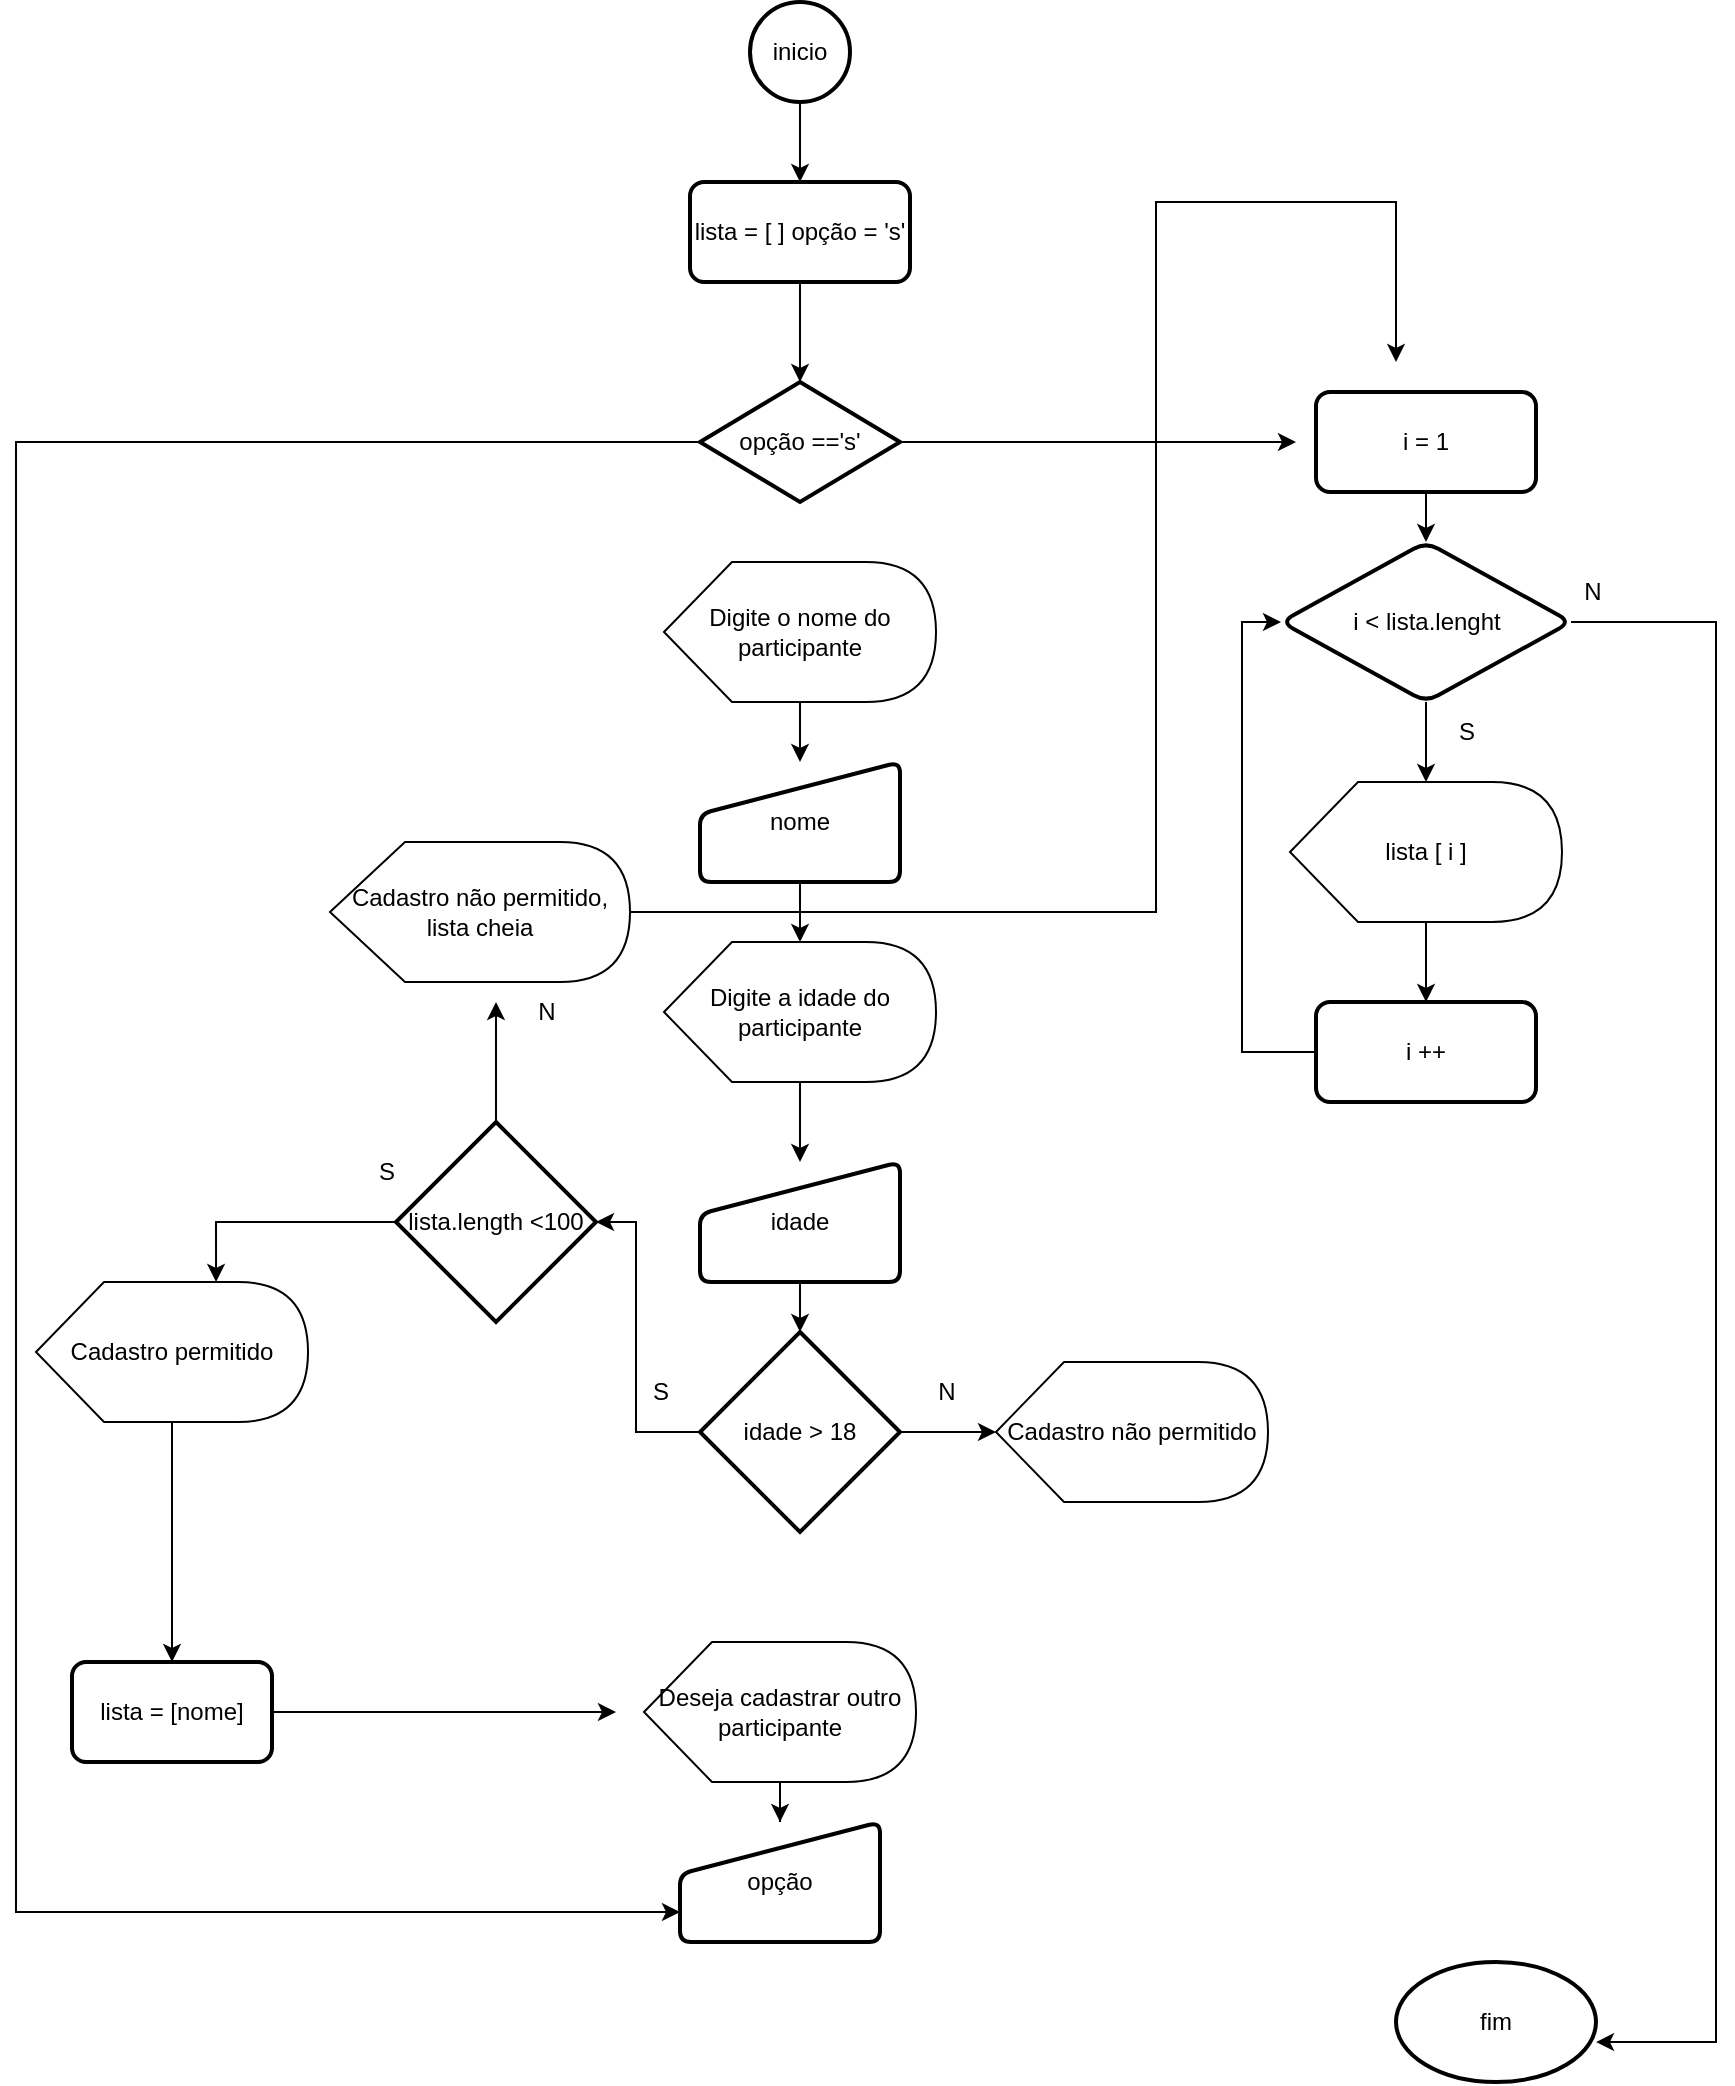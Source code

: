 <mxfile version="20.0.3" type="github">
  <diagram id="2Jx3fAtqAdPRRu3jmr1K" name="Page-1">
    <mxGraphModel dx="1038" dy="564" grid="1" gridSize="10" guides="1" tooltips="1" connect="1" arrows="1" fold="1" page="1" pageScale="1" pageWidth="1169" pageHeight="1654" math="0" shadow="0">
      <root>
        <mxCell id="0" />
        <mxCell id="1" parent="0" />
        <mxCell id="EI_LwdPaL2pC1cd1ccbz-3" value="" style="edgeStyle=orthogonalEdgeStyle;rounded=0;orthogonalLoop=1;jettySize=auto;html=1;" parent="1" source="EI_LwdPaL2pC1cd1ccbz-1" target="EI_LwdPaL2pC1cd1ccbz-2" edge="1">
          <mxGeometry relative="1" as="geometry" />
        </mxCell>
        <mxCell id="EI_LwdPaL2pC1cd1ccbz-1" value="Digite o nome do participante" style="shape=display;whiteSpace=wrap;html=1;" parent="1" vertex="1">
          <mxGeometry x="504" y="300" width="136" height="70" as="geometry" />
        </mxCell>
        <mxCell id="EI_LwdPaL2pC1cd1ccbz-6" value="" style="edgeStyle=orthogonalEdgeStyle;rounded=0;orthogonalLoop=1;jettySize=auto;html=1;" parent="1" source="EI_LwdPaL2pC1cd1ccbz-2" target="EI_LwdPaL2pC1cd1ccbz-4" edge="1">
          <mxGeometry relative="1" as="geometry" />
        </mxCell>
        <mxCell id="EI_LwdPaL2pC1cd1ccbz-2" value="nome" style="html=1;strokeWidth=2;shape=manualInput;whiteSpace=wrap;rounded=1;size=26;arcSize=11;" parent="1" vertex="1">
          <mxGeometry x="522" y="400" width="100" height="60" as="geometry" />
        </mxCell>
        <mxCell id="EI_LwdPaL2pC1cd1ccbz-8" value="" style="edgeStyle=orthogonalEdgeStyle;rounded=0;orthogonalLoop=1;jettySize=auto;html=1;" parent="1" source="EI_LwdPaL2pC1cd1ccbz-4" target="EI_LwdPaL2pC1cd1ccbz-7" edge="1">
          <mxGeometry relative="1" as="geometry" />
        </mxCell>
        <mxCell id="EI_LwdPaL2pC1cd1ccbz-4" value="Digite a idade do participante" style="shape=display;whiteSpace=wrap;html=1;" parent="1" vertex="1">
          <mxGeometry x="504" y="490" width="136" height="70" as="geometry" />
        </mxCell>
        <mxCell id="EI_LwdPaL2pC1cd1ccbz-10" value="" style="edgeStyle=orthogonalEdgeStyle;rounded=0;orthogonalLoop=1;jettySize=auto;html=1;" parent="1" source="EI_LwdPaL2pC1cd1ccbz-7" target="EI_LwdPaL2pC1cd1ccbz-9" edge="1">
          <mxGeometry relative="1" as="geometry" />
        </mxCell>
        <mxCell id="EI_LwdPaL2pC1cd1ccbz-7" value="idade" style="html=1;strokeWidth=2;shape=manualInput;whiteSpace=wrap;rounded=1;size=26;arcSize=11;" parent="1" vertex="1">
          <mxGeometry x="522" y="600" width="100" height="60" as="geometry" />
        </mxCell>
        <mxCell id="EI_LwdPaL2pC1cd1ccbz-12" value="" style="edgeStyle=orthogonalEdgeStyle;rounded=0;orthogonalLoop=1;jettySize=auto;html=1;entryX=1;entryY=0.5;entryDx=0;entryDy=0;entryPerimeter=0;" parent="1" source="EI_LwdPaL2pC1cd1ccbz-9" target="EI_LwdPaL2pC1cd1ccbz-20" edge="1">
          <mxGeometry relative="1" as="geometry">
            <mxPoint x="480" y="660" as="targetPoint" />
            <Array as="points">
              <mxPoint x="490" y="735" />
              <mxPoint x="490" y="630" />
            </Array>
          </mxGeometry>
        </mxCell>
        <mxCell id="EI_LwdPaL2pC1cd1ccbz-14" value="" style="edgeStyle=orthogonalEdgeStyle;rounded=0;orthogonalLoop=1;jettySize=auto;html=1;" parent="1" source="EI_LwdPaL2pC1cd1ccbz-9" target="EI_LwdPaL2pC1cd1ccbz-13" edge="1">
          <mxGeometry relative="1" as="geometry" />
        </mxCell>
        <mxCell id="EI_LwdPaL2pC1cd1ccbz-9" value="idade &amp;gt; 18" style="strokeWidth=2;html=1;shape=mxgraph.flowchart.decision;whiteSpace=wrap;" parent="1" vertex="1">
          <mxGeometry x="522" y="685" width="100" height="100" as="geometry" />
        </mxCell>
        <mxCell id="EI_LwdPaL2pC1cd1ccbz-29" value="" style="edgeStyle=orthogonalEdgeStyle;rounded=0;orthogonalLoop=1;jettySize=auto;html=1;" parent="1" source="EI_LwdPaL2pC1cd1ccbz-11" target="EI_LwdPaL2pC1cd1ccbz-28" edge="1">
          <mxGeometry relative="1" as="geometry" />
        </mxCell>
        <mxCell id="EI_LwdPaL2pC1cd1ccbz-11" value="Cadastro permitido" style="shape=display;whiteSpace=wrap;html=1;" parent="1" vertex="1">
          <mxGeometry x="190" y="660" width="136" height="70" as="geometry" />
        </mxCell>
        <mxCell id="EI_LwdPaL2pC1cd1ccbz-13" value="Cadastro não permitido" style="shape=display;whiteSpace=wrap;html=1;" parent="1" vertex="1">
          <mxGeometry x="670" y="700" width="136" height="70" as="geometry" />
        </mxCell>
        <mxCell id="EI_LwdPaL2pC1cd1ccbz-16" value="S" style="text;html=1;resizable=0;autosize=1;align=center;verticalAlign=middle;points=[];fillColor=none;strokeColor=none;rounded=0;" parent="1" vertex="1">
          <mxGeometry x="487" y="700" width="30" height="30" as="geometry" />
        </mxCell>
        <mxCell id="EI_LwdPaL2pC1cd1ccbz-17" value="N" style="text;html=1;resizable=0;autosize=1;align=center;verticalAlign=middle;points=[];fillColor=none;strokeColor=none;rounded=0;" parent="1" vertex="1">
          <mxGeometry x="630" y="700" width="30" height="30" as="geometry" />
        </mxCell>
        <mxCell id="EI_LwdPaL2pC1cd1ccbz-31" value="" style="edgeStyle=orthogonalEdgeStyle;rounded=0;orthogonalLoop=1;jettySize=auto;html=1;" parent="1" source="EI_LwdPaL2pC1cd1ccbz-18" target="EI_LwdPaL2pC1cd1ccbz-19" edge="1">
          <mxGeometry relative="1" as="geometry" />
        </mxCell>
        <mxCell id="EI_LwdPaL2pC1cd1ccbz-18" value="inicio" style="strokeWidth=2;html=1;shape=mxgraph.flowchart.start_2;whiteSpace=wrap;" parent="1" vertex="1">
          <mxGeometry x="547" y="20" width="50" height="50" as="geometry" />
        </mxCell>
        <mxCell id="EI_LwdPaL2pC1cd1ccbz-32" value="" style="edgeStyle=orthogonalEdgeStyle;rounded=0;orthogonalLoop=1;jettySize=auto;html=1;" parent="1" source="EI_LwdPaL2pC1cd1ccbz-19" edge="1">
          <mxGeometry relative="1" as="geometry">
            <mxPoint x="572" y="210" as="targetPoint" />
          </mxGeometry>
        </mxCell>
        <mxCell id="EI_LwdPaL2pC1cd1ccbz-19" value="&lt;div&gt;lista = [ ] opção = &#39;s&#39;&lt;br&gt;&lt;/div&gt;" style="rounded=1;whiteSpace=wrap;html=1;absoluteArcSize=1;arcSize=14;strokeWidth=2;" parent="1" vertex="1">
          <mxGeometry x="517" y="110" width="110" height="50" as="geometry" />
        </mxCell>
        <mxCell id="EI_LwdPaL2pC1cd1ccbz-23" value="" style="edgeStyle=orthogonalEdgeStyle;rounded=0;orthogonalLoop=1;jettySize=auto;html=1;entryX=0.662;entryY=0;entryDx=0;entryDy=0;entryPerimeter=0;" parent="1" source="EI_LwdPaL2pC1cd1ccbz-20" target="EI_LwdPaL2pC1cd1ccbz-11" edge="1">
          <mxGeometry relative="1" as="geometry" />
        </mxCell>
        <mxCell id="EI_LwdPaL2pC1cd1ccbz-42" style="edgeStyle=orthogonalEdgeStyle;rounded=0;orthogonalLoop=1;jettySize=auto;html=1;" parent="1" source="EI_LwdPaL2pC1cd1ccbz-20" edge="1">
          <mxGeometry relative="1" as="geometry">
            <mxPoint x="420" y="520" as="targetPoint" />
          </mxGeometry>
        </mxCell>
        <mxCell id="EI_LwdPaL2pC1cd1ccbz-20" value="lista.length &amp;lt;100" style="strokeWidth=2;html=1;shape=mxgraph.flowchart.decision;whiteSpace=wrap;" parent="1" vertex="1">
          <mxGeometry x="370" y="580" width="100" height="100" as="geometry" />
        </mxCell>
        <mxCell id="EI_LwdPaL2pC1cd1ccbz-22" value="S" style="text;html=1;resizable=0;autosize=1;align=center;verticalAlign=middle;points=[];fillColor=none;strokeColor=none;rounded=0;" parent="1" vertex="1">
          <mxGeometry x="350" y="590" width="30" height="30" as="geometry" />
        </mxCell>
        <mxCell id="EI_LwdPaL2pC1cd1ccbz-43" style="edgeStyle=orthogonalEdgeStyle;rounded=0;orthogonalLoop=1;jettySize=auto;html=1;" parent="1" source="EI_LwdPaL2pC1cd1ccbz-24" edge="1">
          <mxGeometry relative="1" as="geometry">
            <mxPoint x="870" y="200" as="targetPoint" />
            <Array as="points">
              <mxPoint x="750" y="475" />
              <mxPoint x="750" y="120" />
              <mxPoint x="870" y="120" />
            </Array>
          </mxGeometry>
        </mxCell>
        <mxCell id="EI_LwdPaL2pC1cd1ccbz-24" value="Cadastro não permitido, lista cheia" style="shape=display;whiteSpace=wrap;html=1;" parent="1" vertex="1">
          <mxGeometry x="337" y="440" width="150" height="70" as="geometry" />
        </mxCell>
        <mxCell id="EI_LwdPaL2pC1cd1ccbz-27" value="N" style="text;html=1;resizable=0;autosize=1;align=center;verticalAlign=middle;points=[];fillColor=none;strokeColor=none;rounded=0;" parent="1" vertex="1">
          <mxGeometry x="430" y="510" width="30" height="30" as="geometry" />
        </mxCell>
        <mxCell id="EI_LwdPaL2pC1cd1ccbz-35" style="edgeStyle=orthogonalEdgeStyle;rounded=0;orthogonalLoop=1;jettySize=auto;html=1;" parent="1" source="EI_LwdPaL2pC1cd1ccbz-28" edge="1">
          <mxGeometry relative="1" as="geometry">
            <mxPoint x="480" y="875" as="targetPoint" />
          </mxGeometry>
        </mxCell>
        <mxCell id="EI_LwdPaL2pC1cd1ccbz-28" value="lista = [nome]" style="rounded=1;whiteSpace=wrap;html=1;absoluteArcSize=1;arcSize=14;strokeWidth=2;" parent="1" vertex="1">
          <mxGeometry x="208" y="850" width="100" height="50" as="geometry" />
        </mxCell>
        <mxCell id="EI_LwdPaL2pC1cd1ccbz-40" style="edgeStyle=orthogonalEdgeStyle;rounded=0;orthogonalLoop=1;jettySize=auto;html=1;entryX=0;entryY=0.75;entryDx=0;entryDy=0;" parent="1" source="EI_LwdPaL2pC1cd1ccbz-33" target="EI_LwdPaL2pC1cd1ccbz-36" edge="1">
          <mxGeometry relative="1" as="geometry">
            <mxPoint x="180" y="1008" as="targetPoint" />
            <Array as="points">
              <mxPoint x="180" y="240" />
              <mxPoint x="180" y="975" />
            </Array>
          </mxGeometry>
        </mxCell>
        <mxCell id="EI_LwdPaL2pC1cd1ccbz-45" style="edgeStyle=orthogonalEdgeStyle;rounded=0;orthogonalLoop=1;jettySize=auto;html=1;" parent="1" source="EI_LwdPaL2pC1cd1ccbz-33" edge="1">
          <mxGeometry relative="1" as="geometry">
            <mxPoint x="820" y="240" as="targetPoint" />
          </mxGeometry>
        </mxCell>
        <mxCell id="EI_LwdPaL2pC1cd1ccbz-33" value="opção ==&#39;s&#39;" style="strokeWidth=2;html=1;shape=mxgraph.flowchart.decision;whiteSpace=wrap;" parent="1" vertex="1">
          <mxGeometry x="522" y="210" width="100" height="60" as="geometry" />
        </mxCell>
        <mxCell id="EI_LwdPaL2pC1cd1ccbz-37" value="" style="edgeStyle=orthogonalEdgeStyle;rounded=0;orthogonalLoop=1;jettySize=auto;html=1;" parent="1" source="EI_LwdPaL2pC1cd1ccbz-34" target="EI_LwdPaL2pC1cd1ccbz-36" edge="1">
          <mxGeometry relative="1" as="geometry" />
        </mxCell>
        <mxCell id="EI_LwdPaL2pC1cd1ccbz-34" value="Deseja cadastrar outro participante" style="shape=display;whiteSpace=wrap;html=1;" parent="1" vertex="1">
          <mxGeometry x="494" y="840" width="136" height="70" as="geometry" />
        </mxCell>
        <mxCell id="EI_LwdPaL2pC1cd1ccbz-36" value="opção" style="html=1;strokeWidth=2;shape=manualInput;whiteSpace=wrap;rounded=1;size=26;arcSize=11;" parent="1" vertex="1">
          <mxGeometry x="512" y="930" width="100" height="60" as="geometry" />
        </mxCell>
        <mxCell id="EI_LwdPaL2pC1cd1ccbz-38" value="fim" style="strokeWidth=2;html=1;shape=mxgraph.flowchart.start_1;whiteSpace=wrap;" parent="1" vertex="1">
          <mxGeometry x="870" y="1000" width="100" height="60" as="geometry" />
        </mxCell>
        <mxCell id="EI_LwdPaL2pC1cd1ccbz-47" value="" style="edgeStyle=orthogonalEdgeStyle;rounded=0;orthogonalLoop=1;jettySize=auto;html=1;" parent="1" source="EI_LwdPaL2pC1cd1ccbz-44" target="EI_LwdPaL2pC1cd1ccbz-46" edge="1">
          <mxGeometry relative="1" as="geometry" />
        </mxCell>
        <mxCell id="EI_LwdPaL2pC1cd1ccbz-44" value="i = 1" style="rounded=1;whiteSpace=wrap;html=1;absoluteArcSize=1;arcSize=14;strokeWidth=2;" parent="1" vertex="1">
          <mxGeometry x="830" y="215" width="110" height="50" as="geometry" />
        </mxCell>
        <mxCell id="EI_LwdPaL2pC1cd1ccbz-51" value="" style="edgeStyle=orthogonalEdgeStyle;rounded=0;orthogonalLoop=1;jettySize=auto;html=1;" parent="1" source="EI_LwdPaL2pC1cd1ccbz-46" target="EI_LwdPaL2pC1cd1ccbz-50" edge="1">
          <mxGeometry relative="1" as="geometry" />
        </mxCell>
        <mxCell id="EI_LwdPaL2pC1cd1ccbz-55" style="edgeStyle=orthogonalEdgeStyle;rounded=0;orthogonalLoop=1;jettySize=auto;html=1;entryX=1;entryY=0.667;entryDx=0;entryDy=0;entryPerimeter=0;" parent="1" source="EI_LwdPaL2pC1cd1ccbz-46" target="EI_LwdPaL2pC1cd1ccbz-38" edge="1">
          <mxGeometry relative="1" as="geometry">
            <Array as="points">
              <mxPoint x="1030" y="330" />
              <mxPoint x="1030" y="1040" />
            </Array>
          </mxGeometry>
        </mxCell>
        <mxCell id="EI_LwdPaL2pC1cd1ccbz-46" value="i &amp;lt; lista.lenght" style="rhombus;whiteSpace=wrap;html=1;rounded=1;arcSize=14;strokeWidth=2;" parent="1" vertex="1">
          <mxGeometry x="812.5" y="290" width="145" height="80" as="geometry" />
        </mxCell>
        <mxCell id="EI_LwdPaL2pC1cd1ccbz-53" value="" style="edgeStyle=orthogonalEdgeStyle;rounded=0;orthogonalLoop=1;jettySize=auto;html=1;" parent="1" source="EI_LwdPaL2pC1cd1ccbz-50" target="EI_LwdPaL2pC1cd1ccbz-52" edge="1">
          <mxGeometry relative="1" as="geometry" />
        </mxCell>
        <mxCell id="EI_LwdPaL2pC1cd1ccbz-50" value="lista [ i ]" style="shape=display;whiteSpace=wrap;html=1;" parent="1" vertex="1">
          <mxGeometry x="817" y="410" width="136" height="70" as="geometry" />
        </mxCell>
        <mxCell id="EI_LwdPaL2pC1cd1ccbz-54" style="edgeStyle=orthogonalEdgeStyle;rounded=0;orthogonalLoop=1;jettySize=auto;html=1;entryX=0;entryY=0.5;entryDx=0;entryDy=0;" parent="1" source="EI_LwdPaL2pC1cd1ccbz-52" target="EI_LwdPaL2pC1cd1ccbz-46" edge="1">
          <mxGeometry relative="1" as="geometry">
            <Array as="points">
              <mxPoint x="793" y="545" />
              <mxPoint x="793" y="330" />
            </Array>
          </mxGeometry>
        </mxCell>
        <mxCell id="EI_LwdPaL2pC1cd1ccbz-52" value="i ++" style="rounded=1;whiteSpace=wrap;html=1;absoluteArcSize=1;arcSize=14;strokeWidth=2;" parent="1" vertex="1">
          <mxGeometry x="830" y="520" width="110" height="50" as="geometry" />
        </mxCell>
        <mxCell id="EI_LwdPaL2pC1cd1ccbz-56" value="S" style="text;html=1;resizable=0;autosize=1;align=center;verticalAlign=middle;points=[];fillColor=none;strokeColor=none;rounded=0;" parent="1" vertex="1">
          <mxGeometry x="890" y="370" width="30" height="30" as="geometry" />
        </mxCell>
        <mxCell id="EI_LwdPaL2pC1cd1ccbz-57" value="N" style="text;html=1;resizable=0;autosize=1;align=center;verticalAlign=middle;points=[];fillColor=none;strokeColor=none;rounded=0;" parent="1" vertex="1">
          <mxGeometry x="953" y="300" width="30" height="30" as="geometry" />
        </mxCell>
      </root>
    </mxGraphModel>
  </diagram>
</mxfile>
